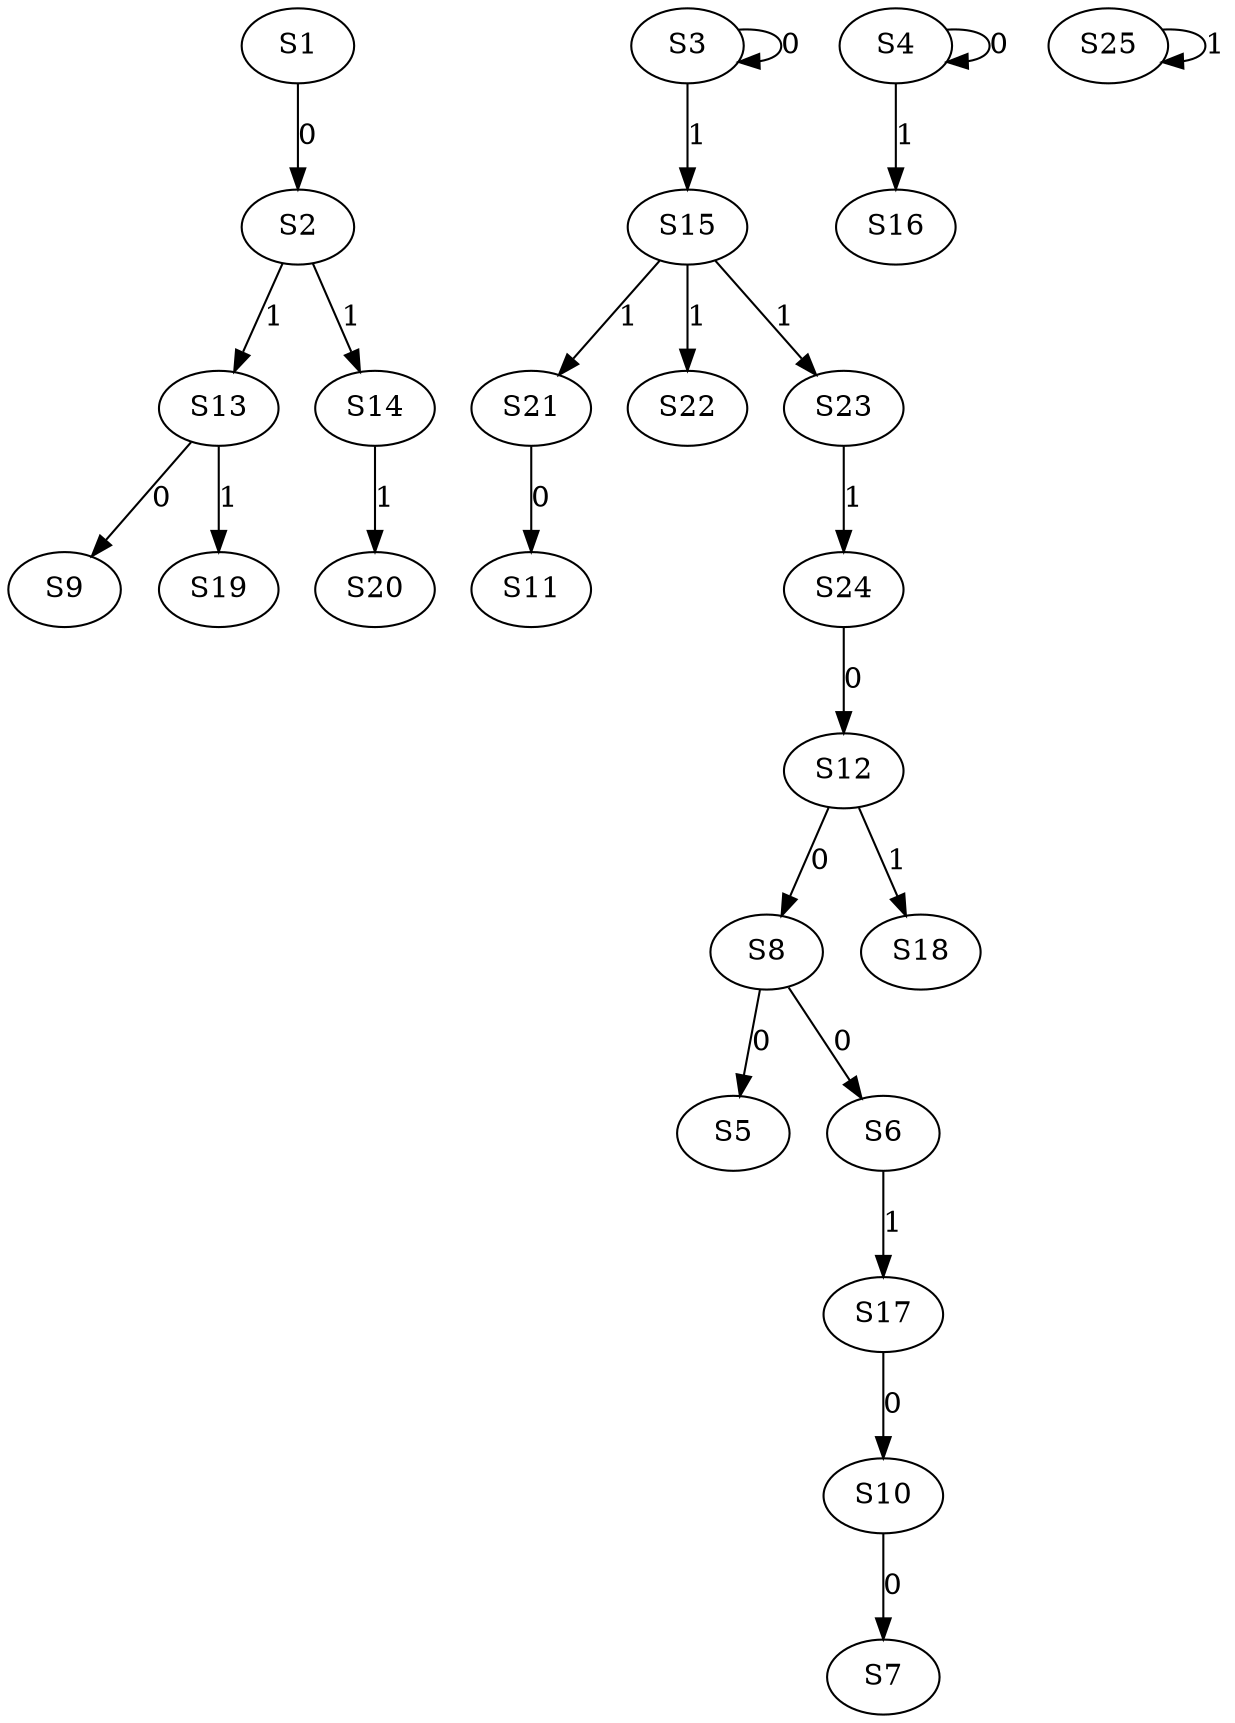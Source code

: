 strict digraph {
	S1 -> S2 [ label = 0 ];
	S3 -> S3 [ label = 0 ];
	S4 -> S4 [ label = 0 ];
	S8 -> S5 [ label = 0 ];
	S8 -> S6 [ label = 0 ];
	S10 -> S7 [ label = 0 ];
	S12 -> S8 [ label = 0 ];
	S13 -> S9 [ label = 0 ];
	S17 -> S10 [ label = 0 ];
	S21 -> S11 [ label = 0 ];
	S24 -> S12 [ label = 0 ];
	S2 -> S13 [ label = 1 ];
	S2 -> S14 [ label = 1 ];
	S3 -> S15 [ label = 1 ];
	S4 -> S16 [ label = 1 ];
	S6 -> S17 [ label = 1 ];
	S12 -> S18 [ label = 1 ];
	S13 -> S19 [ label = 1 ];
	S14 -> S20 [ label = 1 ];
	S15 -> S21 [ label = 1 ];
	S15 -> S22 [ label = 1 ];
	S15 -> S23 [ label = 1 ];
	S23 -> S24 [ label = 1 ];
	S25 -> S25 [ label = 1 ];
}